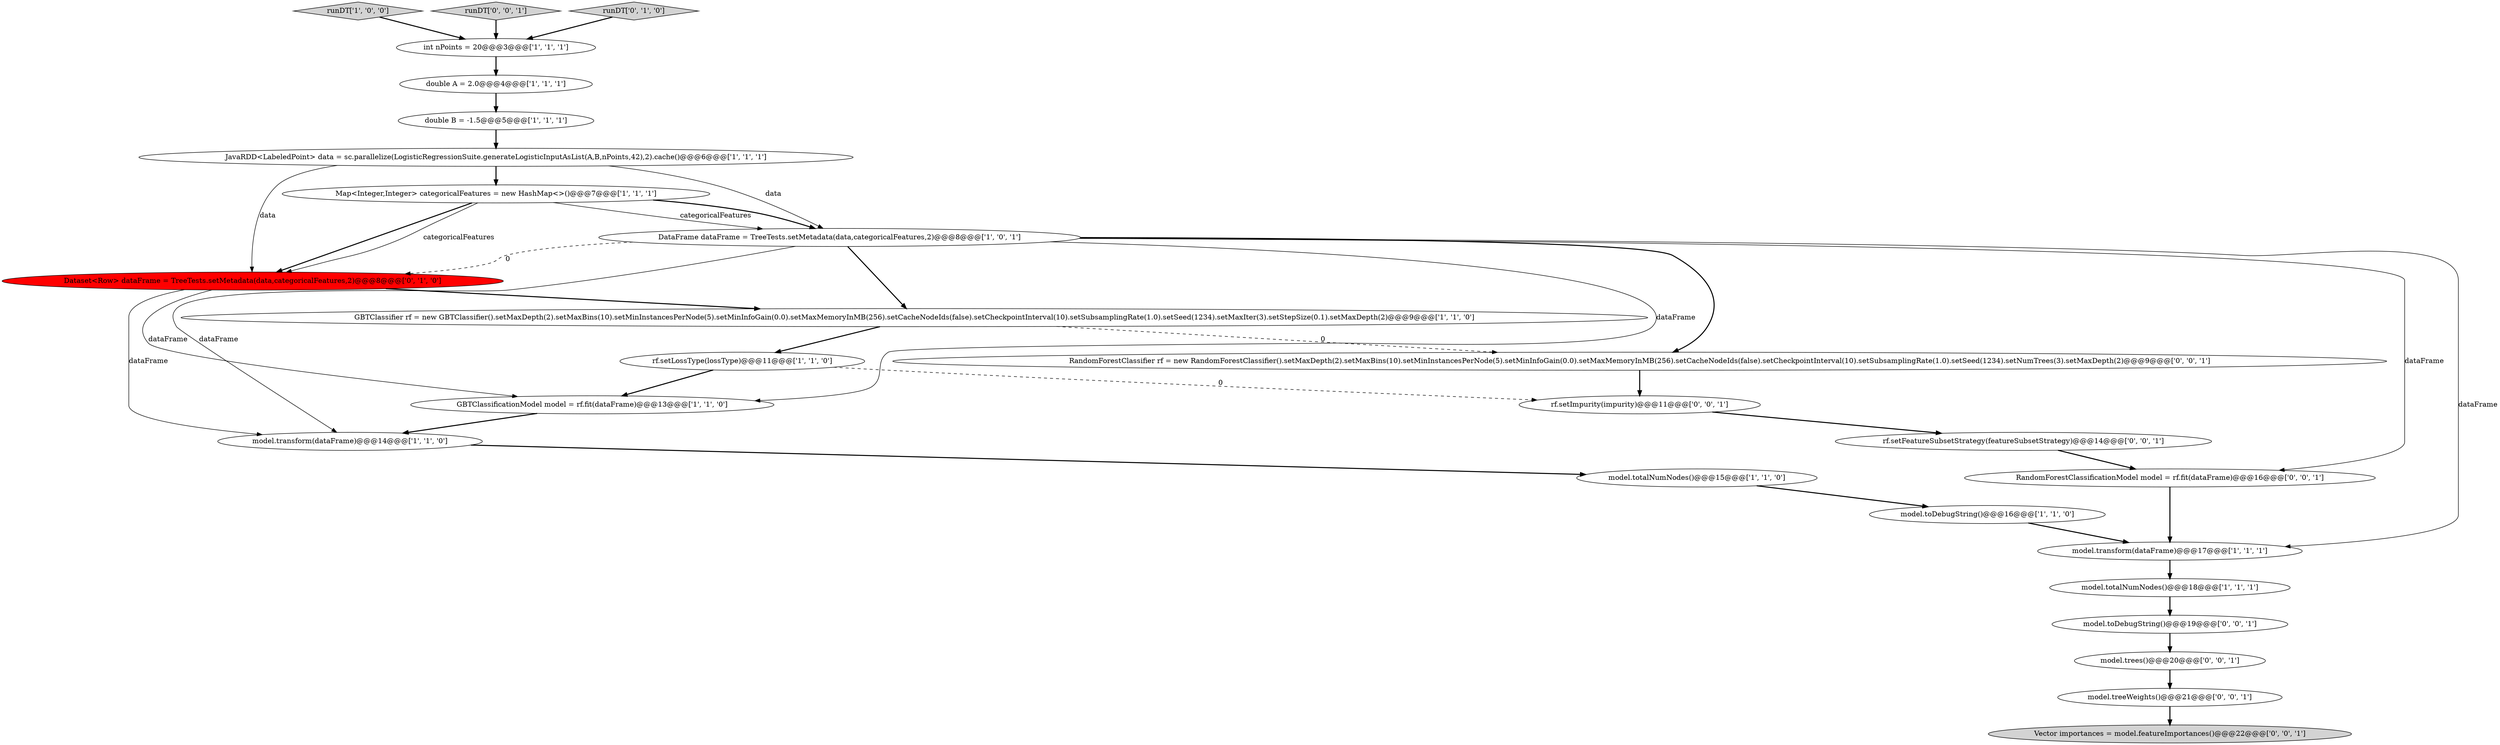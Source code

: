 digraph {
25 [style = filled, label = "model.trees()@@@20@@@['0', '0', '1']", fillcolor = white, shape = ellipse image = "AAA0AAABBB3BBB"];
13 [style = filled, label = "double B = -1.5@@@5@@@['1', '1', '1']", fillcolor = white, shape = ellipse image = "AAA0AAABBB1BBB"];
3 [style = filled, label = "runDT['1', '0', '0']", fillcolor = lightgray, shape = diamond image = "AAA0AAABBB1BBB"];
19 [style = filled, label = "RandomForestClassifier rf = new RandomForestClassifier().setMaxDepth(2).setMaxBins(10).setMinInstancesPerNode(5).setMinInfoGain(0.0).setMaxMemoryInMB(256).setCacheNodeIds(false).setCheckpointInterval(10).setSubsamplingRate(1.0).setSeed(1234).setNumTrees(3).setMaxDepth(2)@@@9@@@['0', '0', '1']", fillcolor = white, shape = ellipse image = "AAA0AAABBB3BBB"];
10 [style = filled, label = "int nPoints = 20@@@3@@@['1', '1', '1']", fillcolor = white, shape = ellipse image = "AAA0AAABBB1BBB"];
6 [style = filled, label = "double A = 2.0@@@4@@@['1', '1', '1']", fillcolor = white, shape = ellipse image = "AAA0AAABBB1BBB"];
5 [style = filled, label = "GBTClassifier rf = new GBTClassifier().setMaxDepth(2).setMaxBins(10).setMinInstancesPerNode(5).setMinInfoGain(0.0).setMaxMemoryInMB(256).setCacheNodeIds(false).setCheckpointInterval(10).setSubsamplingRate(1.0).setSeed(1234).setMaxIter(3).setStepSize(0.1).setMaxDepth(2)@@@9@@@['1', '1', '0']", fillcolor = white, shape = ellipse image = "AAA0AAABBB1BBB"];
2 [style = filled, label = "model.transform(dataFrame)@@@17@@@['1', '1', '1']", fillcolor = white, shape = ellipse image = "AAA0AAABBB1BBB"];
9 [style = filled, label = "Map<Integer,Integer> categoricalFeatures = new HashMap<>()@@@7@@@['1', '1', '1']", fillcolor = white, shape = ellipse image = "AAA0AAABBB1BBB"];
8 [style = filled, label = "JavaRDD<LabeledPoint> data = sc.parallelize(LogisticRegressionSuite.generateLogisticInputAsList(A,B,nPoints,42),2).cache()@@@6@@@['1', '1', '1']", fillcolor = white, shape = ellipse image = "AAA0AAABBB1BBB"];
1 [style = filled, label = "GBTClassificationModel model = rf.fit(dataFrame)@@@13@@@['1', '1', '0']", fillcolor = white, shape = ellipse image = "AAA0AAABBB1BBB"];
24 [style = filled, label = "rf.setImpurity(impurity)@@@11@@@['0', '0', '1']", fillcolor = white, shape = ellipse image = "AAA0AAABBB3BBB"];
14 [style = filled, label = "DataFrame dataFrame = TreeTests.setMetadata(data,categoricalFeatures,2)@@@8@@@['1', '0', '1']", fillcolor = white, shape = ellipse image = "AAA0AAABBB1BBB"];
20 [style = filled, label = "runDT['0', '0', '1']", fillcolor = lightgray, shape = diamond image = "AAA0AAABBB3BBB"];
15 [style = filled, label = "runDT['0', '1', '0']", fillcolor = lightgray, shape = diamond image = "AAA0AAABBB2BBB"];
0 [style = filled, label = "model.transform(dataFrame)@@@14@@@['1', '1', '0']", fillcolor = white, shape = ellipse image = "AAA0AAABBB1BBB"];
7 [style = filled, label = "model.totalNumNodes()@@@18@@@['1', '1', '1']", fillcolor = white, shape = ellipse image = "AAA0AAABBB1BBB"];
21 [style = filled, label = "rf.setFeatureSubsetStrategy(featureSubsetStrategy)@@@14@@@['0', '0', '1']", fillcolor = white, shape = ellipse image = "AAA0AAABBB3BBB"];
11 [style = filled, label = "model.totalNumNodes()@@@15@@@['1', '1', '0']", fillcolor = white, shape = ellipse image = "AAA0AAABBB1BBB"];
22 [style = filled, label = "RandomForestClassificationModel model = rf.fit(dataFrame)@@@16@@@['0', '0', '1']", fillcolor = white, shape = ellipse image = "AAA0AAABBB3BBB"];
12 [style = filled, label = "model.toDebugString()@@@16@@@['1', '1', '0']", fillcolor = white, shape = ellipse image = "AAA0AAABBB1BBB"];
23 [style = filled, label = "model.toDebugString()@@@19@@@['0', '0', '1']", fillcolor = white, shape = ellipse image = "AAA0AAABBB3BBB"];
16 [style = filled, label = "Dataset<Row> dataFrame = TreeTests.setMetadata(data,categoricalFeatures,2)@@@8@@@['0', '1', '0']", fillcolor = red, shape = ellipse image = "AAA1AAABBB2BBB"];
18 [style = filled, label = "Vector importances = model.featureImportances()@@@22@@@['0', '0', '1']", fillcolor = lightgray, shape = ellipse image = "AAA0AAABBB3BBB"];
4 [style = filled, label = "rf.setLossType(lossType)@@@11@@@['1', '1', '0']", fillcolor = white, shape = ellipse image = "AAA0AAABBB1BBB"];
17 [style = filled, label = "model.treeWeights()@@@21@@@['0', '0', '1']", fillcolor = white, shape = ellipse image = "AAA0AAABBB3BBB"];
9->14 [style = solid, label="categoricalFeatures"];
23->25 [style = bold, label=""];
15->10 [style = bold, label=""];
22->2 [style = bold, label=""];
16->0 [style = solid, label="dataFrame"];
14->22 [style = solid, label="dataFrame"];
16->1 [style = solid, label="dataFrame"];
0->11 [style = bold, label=""];
14->19 [style = bold, label=""];
11->12 [style = bold, label=""];
1->0 [style = bold, label=""];
25->17 [style = bold, label=""];
10->6 [style = bold, label=""];
14->1 [style = solid, label="dataFrame"];
9->16 [style = bold, label=""];
19->24 [style = bold, label=""];
20->10 [style = bold, label=""];
3->10 [style = bold, label=""];
12->2 [style = bold, label=""];
8->16 [style = solid, label="data"];
24->21 [style = bold, label=""];
21->22 [style = bold, label=""];
6->13 [style = bold, label=""];
7->23 [style = bold, label=""];
5->4 [style = bold, label=""];
14->2 [style = solid, label="dataFrame"];
8->9 [style = bold, label=""];
9->14 [style = bold, label=""];
16->5 [style = bold, label=""];
4->1 [style = bold, label=""];
14->0 [style = solid, label="dataFrame"];
14->16 [style = dashed, label="0"];
2->7 [style = bold, label=""];
4->24 [style = dashed, label="0"];
13->8 [style = bold, label=""];
8->14 [style = solid, label="data"];
5->19 [style = dashed, label="0"];
17->18 [style = bold, label=""];
14->5 [style = bold, label=""];
9->16 [style = solid, label="categoricalFeatures"];
}

